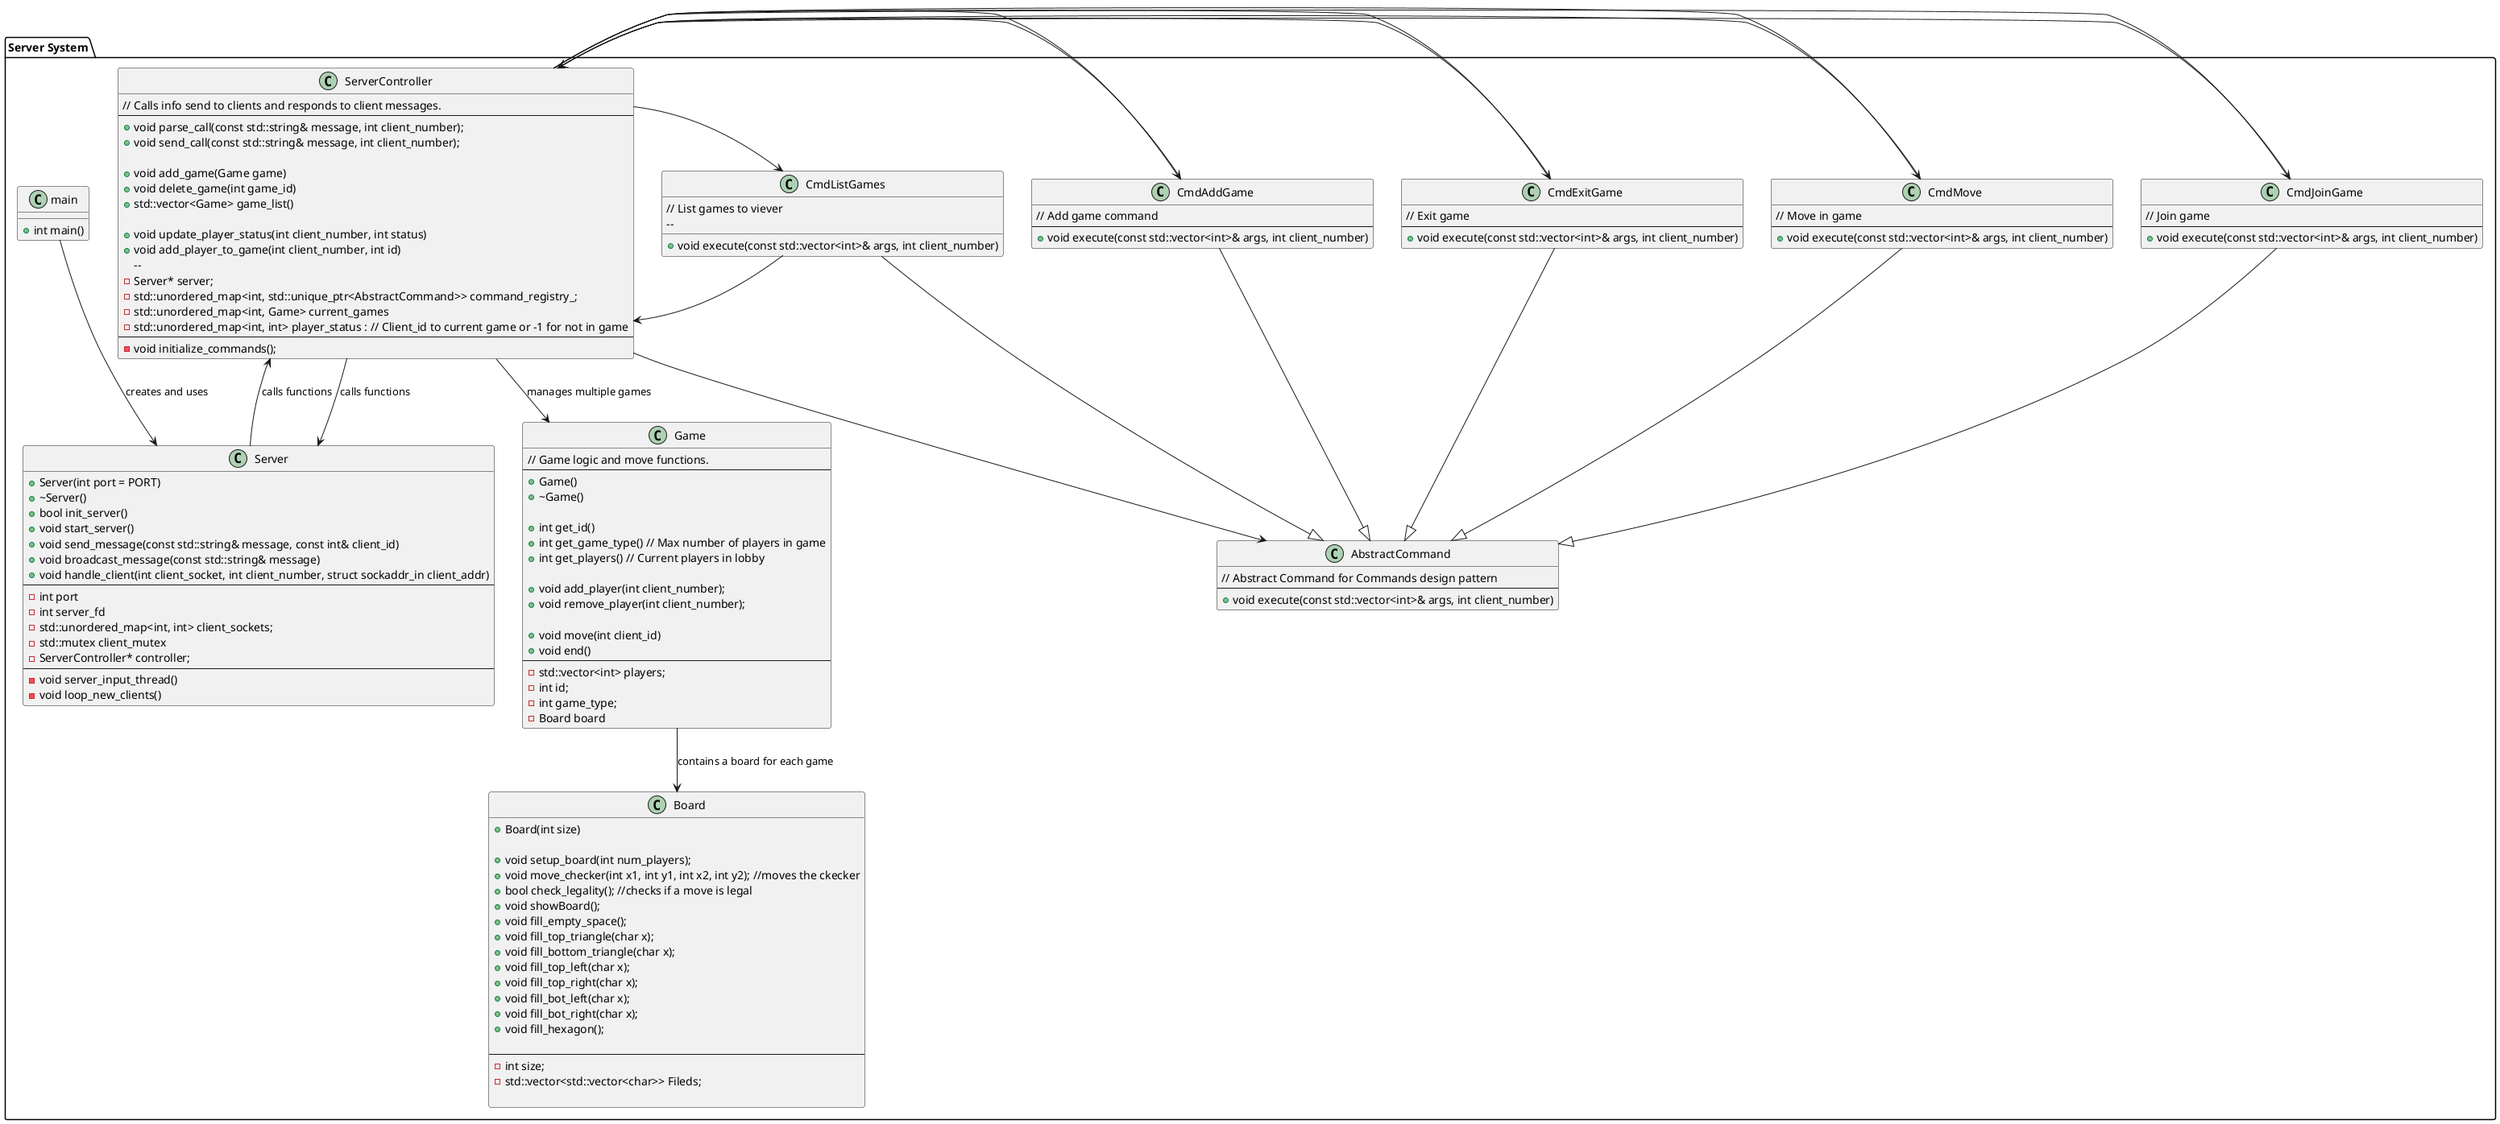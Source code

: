 @startuml
!define STYLE bold

package "Server System" {
    class main {
        + int main()
    }

    class Server {
        + Server(int port = PORT)
        + ~Server()
        + bool init_server()
        + void start_server()
	+ void send_message(const std::string& message, const int& client_id)
        + void broadcast_message(const std::string& message)
        + void handle_client(int client_socket, int client_number, struct sockaddr_in client_addr)
        --
        - int port
        - int server_fd
    	- std::unordered_map<int, int> client_sockets;
        - std::mutex client_mutex
	- ServerController* controller;
        --
        - void server_input_thread()
        - void loop_new_clients()
    }

    class ServerController {
    	// Calls info send to clients and responds to client messages.
	--
	+ void parse_call(const std::string& message, int client_number);
	+ void send_call(const std::string& message, int client_number);

	+ void add_game(Game game)
	+ void delete_game(int game_id)
	+ std::vector<Game> game_list()

	+ void update_player_status(int client_number, int status)
	+ void add_player_to_game(int client_number, int id)
        --
	- Server* server;
	- std::unordered_map<int, std::unique_ptr<AbstractCommand>> command_registry_;
	- std::unordered_map<int, Game> current_games
	- std::unordered_map<int, int> player_status : // Client_id to current game or -1 for not in game
	--
	- void initialize_commands();
    }

    class AbstractCommand {
        // Abstract Command for Commands design pattern
        --
    	+ void execute(const std::vector<int>& args, int client_number)
    }

    class CmdAddGame {
        // Add game command
        --
    	+ void execute(const std::vector<int>& args, int client_number)
    }

    class CmdListGames {
	// List games to viever
        --
    	+ void execute(const std::vector<int>& args, int client_number)
    }

    class CmdJoinGame {
	// Join game
	--
    	+ void execute(const std::vector<int>& args, int client_number)
    }

    class CmdMove {
	// Move in game
	--
    	+ void execute(const std::vector<int>& args, int client_number)
    }

    class CmdExitGame {
	// Exit game
	--
    	+ void execute(const std::vector<int>& args, int client_number)
    }

    class Game {
        // Game logic and move functions.
	--
	+ Game()
	+ ~Game()

	+ int get_id()
	+ int get_game_type() // Max number of players in game
	+ int get_players() // Current players in lobby

	+ void add_player(int client_number);
	+ void remove_player(int client_number);

	+ void move(int client_id)
	+ void end()
        --
        - std::vector<int> players;
	- int id;
	- int game_type;
	- Board board
    }

    class Board {
        +Board(int size)

        + void setup_board(int num_players);
        + void move_checker(int x1, int y1, int x2, int y2); //moves the ckecker
        + bool check_legality(); //checks if a move is legal
        + void showBoard();
        + void fill_empty_space();
        + void fill_top_triangle(char x);
        + void fill_bottom_triangle(char x);
        + void fill_top_left(char x);
        + void fill_top_right(char x);
        + void fill_bot_left(char x);
        + void fill_bot_right(char x);
        + void fill_hexagon();

        --
        - int size;
        - std::vector<std::vector<char>> Fileds;
        
    }
}

main --> Server : creates and uses
Server --> ServerController : calls functions
ServerController --> Server : calls functions
ServerController --> Game : manages multiple games
Game --> Board : contains a board for each game

CmdAddGame -right-> ServerController
CmdListGames -right-> ServerController
CmdJoinGame -right-> ServerController
CmdMove -right-> ServerController
CmdExitGame -right-> ServerController

ServerController --> AbstractCommand
CmdAddGame -|> AbstractCommand
CmdListGames -|> AbstractCommand
CmdJoinGame -|> AbstractCommand
CmdMove -|> AbstractCommand
CmdExitGame -|> AbstractCommand

ServerController -right-> CmdAddGame
ServerController -right-> CmdListGames
ServerController -right-> CmdJoinGame
ServerController -right-> CmdMove
ServerController -right-> CmdExitGame

@enduml
